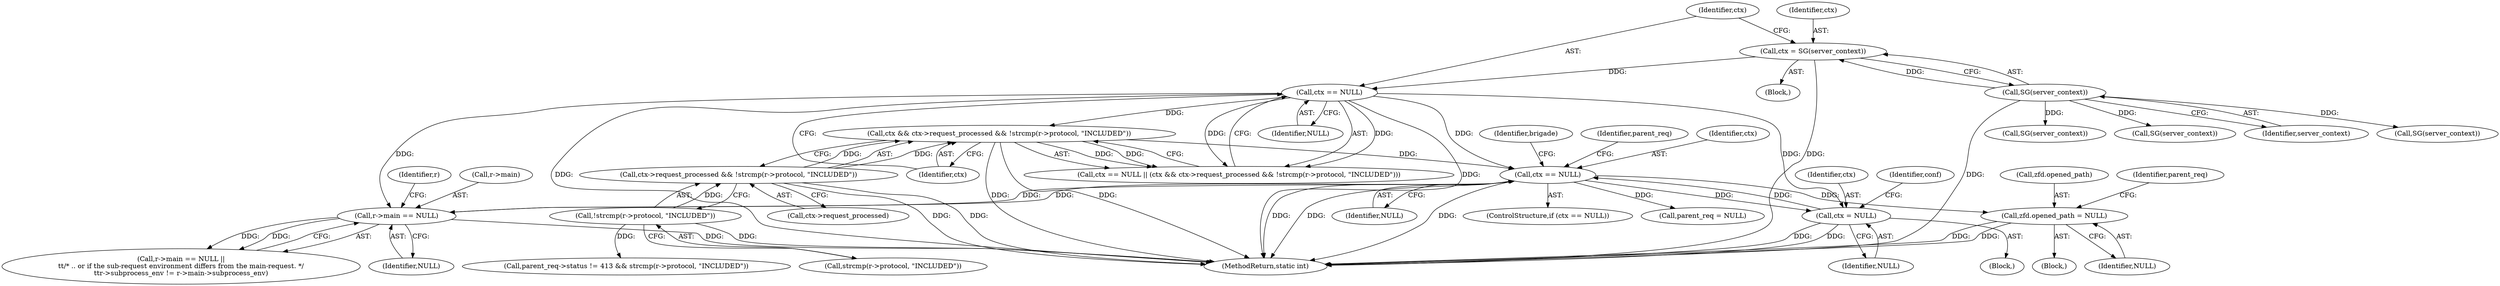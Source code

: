 digraph "0_php-src_23b057742e3cf199612fa8050ae86cae675e214e@API" {
"1000467" [label="(Call,zfd.opened_path = NULL)"];
"1000316" [label="(Call,ctx == NULL)"];
"1000140" [label="(Call,ctx && ctx->request_processed && !strcmp(r->protocol, \"INCLUDED\"))"];
"1000137" [label="(Call,ctx == NULL)"];
"1000131" [label="(Call,ctx = SG(server_context))"];
"1000133" [label="(Call,SG(server_context))"];
"1000142" [label="(Call,ctx->request_processed && !strcmp(r->protocol, \"INCLUDED\"))"];
"1000146" [label="(Call,!strcmp(r->protocol, \"INCLUDED\"))"];
"1000182" [label="(Call,ctx = NULL)"];
"1000295" [label="(Call,r->main == NULL)"];
"1000531" [label="(Call,SG(server_context))"];
"1000157" [label="(Call,SG(server_context))"];
"1000321" [label="(Identifier,brigade)"];
"1000296" [label="(Call,r->main)"];
"1000141" [label="(Identifier,ctx)"];
"1000294" [label="(Call,r->main == NULL ||\n\t\t/* .. or if the sub-request environment differs from the main-request. */\n\t\tr->subprocess_env != r->main->subprocess_env)"];
"1000142" [label="(Call,ctx->request_processed && !strcmp(r->protocol, \"INCLUDED\"))"];
"1000138" [label="(Identifier,ctx)"];
"1000468" [label="(Call,zfd.opened_path)"];
"1000140" [label="(Call,ctx && ctx->request_processed && !strcmp(r->protocol, \"INCLUDED\"))"];
"1000183" [label="(Identifier,ctx)"];
"1000315" [label="(ControlStructure,if (ctx == NULL))"];
"1000316" [label="(Call,ctx == NULL)"];
"1000136" [label="(Call,ctx == NULL || (ctx && ctx->request_processed && !strcmp(r->protocol, \"INCLUDED\")))"];
"1000346" [label="(Identifier,parent_req)"];
"1000113" [label="(Block,)"];
"1000467" [label="(Call,zfd.opened_path = NULL)"];
"1000317" [label="(Identifier,ctx)"];
"1000147" [label="(Call,strcmp(r->protocol, \"INCLUDED\"))"];
"1000471" [label="(Identifier,NULL)"];
"1000131" [label="(Call,ctx = SG(server_context))"];
"1000198" [label="(Identifier,conf)"];
"1000133" [label="(Call,SG(server_context))"];
"1000134" [label="(Identifier,server_context)"];
"1000401" [label="(Call,parent_req = NULL)"];
"1000184" [label="(Identifier,NULL)"];
"1000152" [label="(Block,)"];
"1000333" [label="(Call,SG(server_context))"];
"1000132" [label="(Identifier,ctx)"];
"1000139" [label="(Identifier,NULL)"];
"1000318" [label="(Identifier,NULL)"];
"1000137" [label="(Call,ctx == NULL)"];
"1000295" [label="(Call,r->main == NULL)"];
"1000474" [label="(Identifier,parent_req)"];
"1000146" [label="(Call,!strcmp(r->protocol, \"INCLUDED\"))"];
"1000543" [label="(MethodReturn,static int)"];
"1000389" [label="(Call,parent_req->status != 413 && strcmp(r->protocol, \"INCLUDED\"))"];
"1000143" [label="(Call,ctx->request_processed)"];
"1000302" [label="(Identifier,r)"];
"1000299" [label="(Identifier,NULL)"];
"1000182" [label="(Call,ctx = NULL)"];
"1000446" [label="(Block,)"];
"1000467" -> "1000446"  [label="AST: "];
"1000467" -> "1000471"  [label="CFG: "];
"1000468" -> "1000467"  [label="AST: "];
"1000471" -> "1000467"  [label="AST: "];
"1000474" -> "1000467"  [label="CFG: "];
"1000467" -> "1000543"  [label="DDG: "];
"1000467" -> "1000543"  [label="DDG: "];
"1000316" -> "1000467"  [label="DDG: "];
"1000316" -> "1000315"  [label="AST: "];
"1000316" -> "1000318"  [label="CFG: "];
"1000317" -> "1000316"  [label="AST: "];
"1000318" -> "1000316"  [label="AST: "];
"1000321" -> "1000316"  [label="CFG: "];
"1000346" -> "1000316"  [label="CFG: "];
"1000316" -> "1000543"  [label="DDG: "];
"1000316" -> "1000543"  [label="DDG: "];
"1000316" -> "1000543"  [label="DDG: "];
"1000316" -> "1000182"  [label="DDG: "];
"1000316" -> "1000295"  [label="DDG: "];
"1000140" -> "1000316"  [label="DDG: "];
"1000137" -> "1000316"  [label="DDG: "];
"1000182" -> "1000316"  [label="DDG: "];
"1000295" -> "1000316"  [label="DDG: "];
"1000316" -> "1000401"  [label="DDG: "];
"1000140" -> "1000136"  [label="AST: "];
"1000140" -> "1000141"  [label="CFG: "];
"1000140" -> "1000142"  [label="CFG: "];
"1000141" -> "1000140"  [label="AST: "];
"1000142" -> "1000140"  [label="AST: "];
"1000136" -> "1000140"  [label="CFG: "];
"1000140" -> "1000543"  [label="DDG: "];
"1000140" -> "1000543"  [label="DDG: "];
"1000140" -> "1000136"  [label="DDG: "];
"1000140" -> "1000136"  [label="DDG: "];
"1000137" -> "1000140"  [label="DDG: "];
"1000142" -> "1000140"  [label="DDG: "];
"1000142" -> "1000140"  [label="DDG: "];
"1000137" -> "1000136"  [label="AST: "];
"1000137" -> "1000139"  [label="CFG: "];
"1000138" -> "1000137"  [label="AST: "];
"1000139" -> "1000137"  [label="AST: "];
"1000141" -> "1000137"  [label="CFG: "];
"1000136" -> "1000137"  [label="CFG: "];
"1000137" -> "1000543"  [label="DDG: "];
"1000137" -> "1000543"  [label="DDG: "];
"1000137" -> "1000136"  [label="DDG: "];
"1000137" -> "1000136"  [label="DDG: "];
"1000131" -> "1000137"  [label="DDG: "];
"1000137" -> "1000182"  [label="DDG: "];
"1000137" -> "1000295"  [label="DDG: "];
"1000131" -> "1000113"  [label="AST: "];
"1000131" -> "1000133"  [label="CFG: "];
"1000132" -> "1000131"  [label="AST: "];
"1000133" -> "1000131"  [label="AST: "];
"1000138" -> "1000131"  [label="CFG: "];
"1000131" -> "1000543"  [label="DDG: "];
"1000133" -> "1000131"  [label="DDG: "];
"1000133" -> "1000134"  [label="CFG: "];
"1000134" -> "1000133"  [label="AST: "];
"1000133" -> "1000543"  [label="DDG: "];
"1000133" -> "1000157"  [label="DDG: "];
"1000133" -> "1000333"  [label="DDG: "];
"1000133" -> "1000531"  [label="DDG: "];
"1000142" -> "1000143"  [label="CFG: "];
"1000142" -> "1000146"  [label="CFG: "];
"1000143" -> "1000142"  [label="AST: "];
"1000146" -> "1000142"  [label="AST: "];
"1000142" -> "1000543"  [label="DDG: "];
"1000142" -> "1000543"  [label="DDG: "];
"1000146" -> "1000142"  [label="DDG: "];
"1000146" -> "1000147"  [label="CFG: "];
"1000147" -> "1000146"  [label="AST: "];
"1000146" -> "1000543"  [label="DDG: "];
"1000146" -> "1000389"  [label="DDG: "];
"1000182" -> "1000152"  [label="AST: "];
"1000182" -> "1000184"  [label="CFG: "];
"1000183" -> "1000182"  [label="AST: "];
"1000184" -> "1000182"  [label="AST: "];
"1000198" -> "1000182"  [label="CFG: "];
"1000182" -> "1000543"  [label="DDG: "];
"1000182" -> "1000543"  [label="DDG: "];
"1000295" -> "1000294"  [label="AST: "];
"1000295" -> "1000299"  [label="CFG: "];
"1000296" -> "1000295"  [label="AST: "];
"1000299" -> "1000295"  [label="AST: "];
"1000302" -> "1000295"  [label="CFG: "];
"1000294" -> "1000295"  [label="CFG: "];
"1000295" -> "1000543"  [label="DDG: "];
"1000295" -> "1000294"  [label="DDG: "];
"1000295" -> "1000294"  [label="DDG: "];
}
